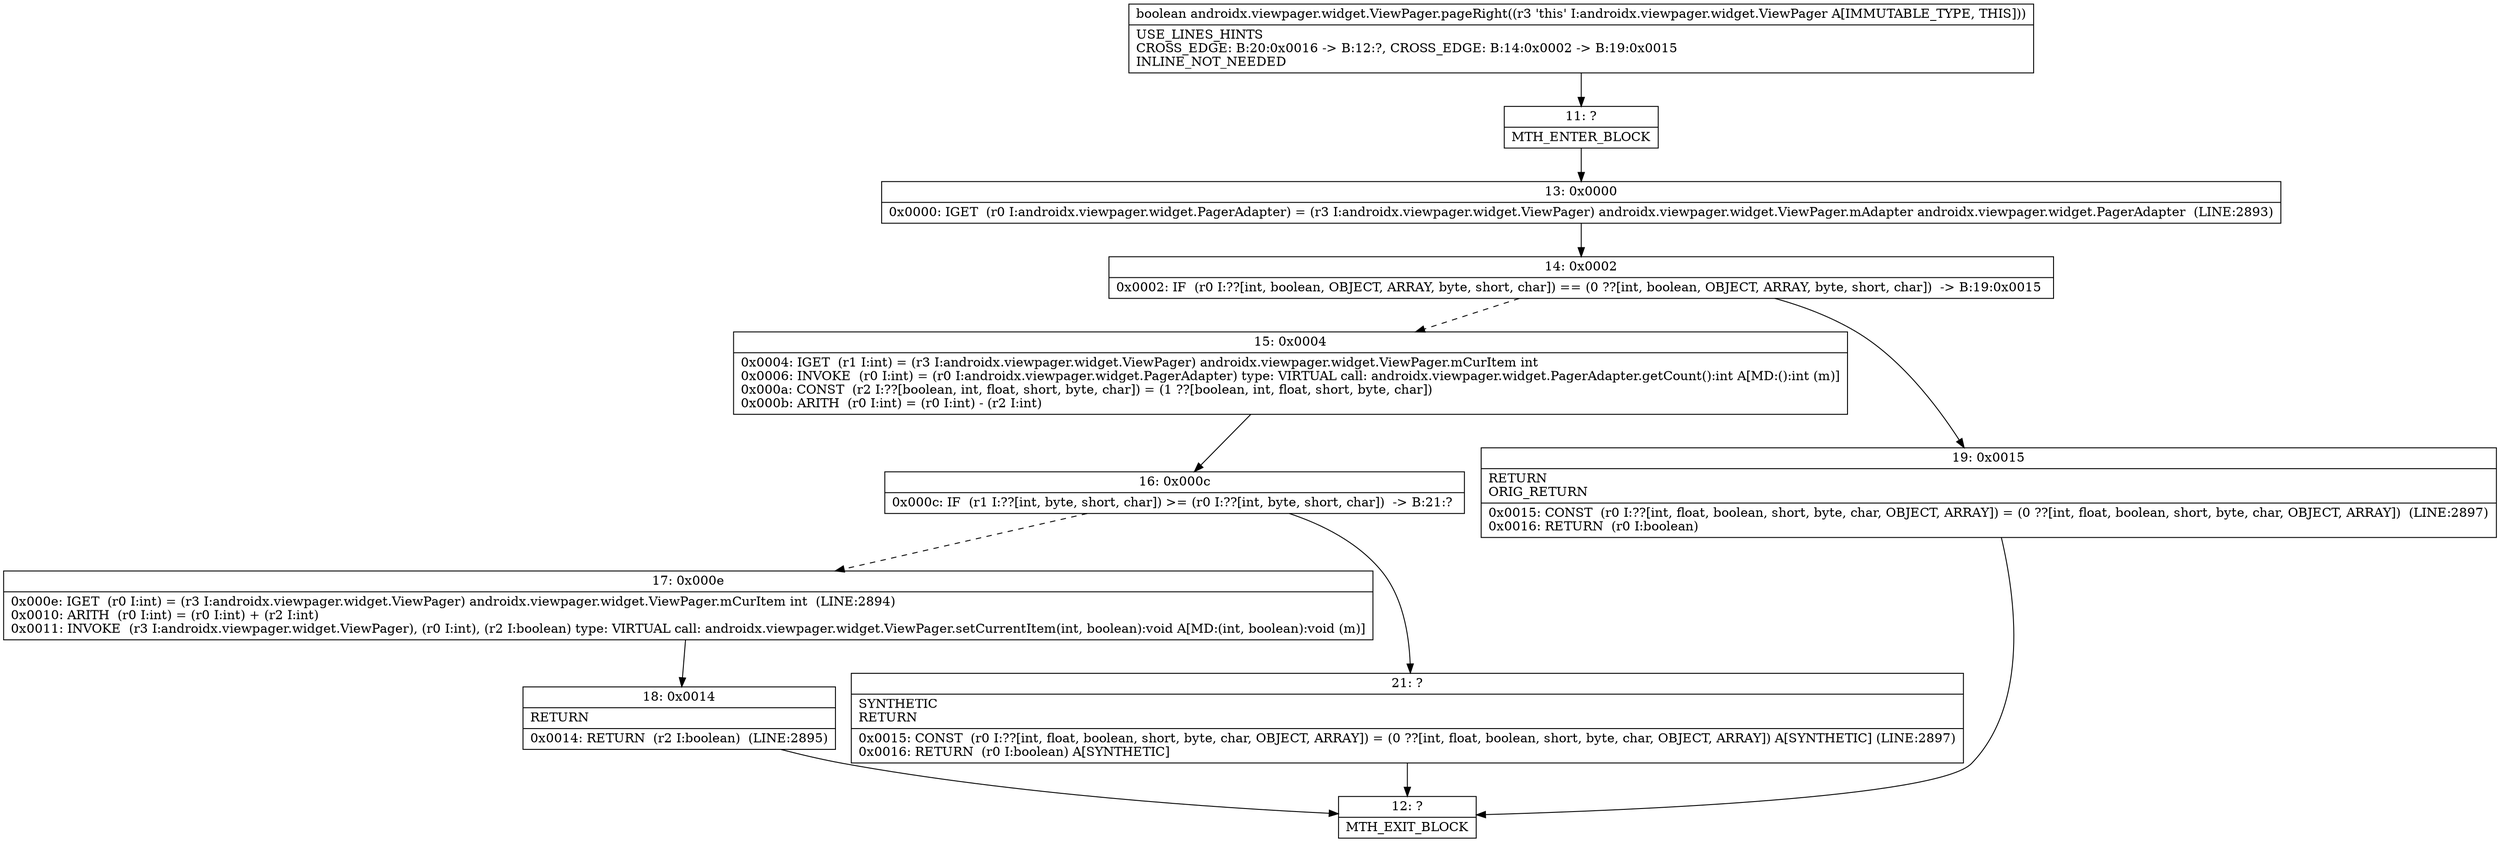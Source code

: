 digraph "CFG forandroidx.viewpager.widget.ViewPager.pageRight()Z" {
Node_11 [shape=record,label="{11\:\ ?|MTH_ENTER_BLOCK\l}"];
Node_13 [shape=record,label="{13\:\ 0x0000|0x0000: IGET  (r0 I:androidx.viewpager.widget.PagerAdapter) = (r3 I:androidx.viewpager.widget.ViewPager) androidx.viewpager.widget.ViewPager.mAdapter androidx.viewpager.widget.PagerAdapter  (LINE:2893)\l}"];
Node_14 [shape=record,label="{14\:\ 0x0002|0x0002: IF  (r0 I:??[int, boolean, OBJECT, ARRAY, byte, short, char]) == (0 ??[int, boolean, OBJECT, ARRAY, byte, short, char])  \-\> B:19:0x0015 \l}"];
Node_15 [shape=record,label="{15\:\ 0x0004|0x0004: IGET  (r1 I:int) = (r3 I:androidx.viewpager.widget.ViewPager) androidx.viewpager.widget.ViewPager.mCurItem int \l0x0006: INVOKE  (r0 I:int) = (r0 I:androidx.viewpager.widget.PagerAdapter) type: VIRTUAL call: androidx.viewpager.widget.PagerAdapter.getCount():int A[MD:():int (m)]\l0x000a: CONST  (r2 I:??[boolean, int, float, short, byte, char]) = (1 ??[boolean, int, float, short, byte, char]) \l0x000b: ARITH  (r0 I:int) = (r0 I:int) \- (r2 I:int) \l}"];
Node_16 [shape=record,label="{16\:\ 0x000c|0x000c: IF  (r1 I:??[int, byte, short, char]) \>= (r0 I:??[int, byte, short, char])  \-\> B:21:? \l}"];
Node_17 [shape=record,label="{17\:\ 0x000e|0x000e: IGET  (r0 I:int) = (r3 I:androidx.viewpager.widget.ViewPager) androidx.viewpager.widget.ViewPager.mCurItem int  (LINE:2894)\l0x0010: ARITH  (r0 I:int) = (r0 I:int) + (r2 I:int) \l0x0011: INVOKE  (r3 I:androidx.viewpager.widget.ViewPager), (r0 I:int), (r2 I:boolean) type: VIRTUAL call: androidx.viewpager.widget.ViewPager.setCurrentItem(int, boolean):void A[MD:(int, boolean):void (m)]\l}"];
Node_18 [shape=record,label="{18\:\ 0x0014|RETURN\l|0x0014: RETURN  (r2 I:boolean)  (LINE:2895)\l}"];
Node_12 [shape=record,label="{12\:\ ?|MTH_EXIT_BLOCK\l}"];
Node_21 [shape=record,label="{21\:\ ?|SYNTHETIC\lRETURN\l|0x0015: CONST  (r0 I:??[int, float, boolean, short, byte, char, OBJECT, ARRAY]) = (0 ??[int, float, boolean, short, byte, char, OBJECT, ARRAY]) A[SYNTHETIC] (LINE:2897)\l0x0016: RETURN  (r0 I:boolean) A[SYNTHETIC]\l}"];
Node_19 [shape=record,label="{19\:\ 0x0015|RETURN\lORIG_RETURN\l|0x0015: CONST  (r0 I:??[int, float, boolean, short, byte, char, OBJECT, ARRAY]) = (0 ??[int, float, boolean, short, byte, char, OBJECT, ARRAY])  (LINE:2897)\l0x0016: RETURN  (r0 I:boolean) \l}"];
MethodNode[shape=record,label="{boolean androidx.viewpager.widget.ViewPager.pageRight((r3 'this' I:androidx.viewpager.widget.ViewPager A[IMMUTABLE_TYPE, THIS]))  | USE_LINES_HINTS\lCROSS_EDGE: B:20:0x0016 \-\> B:12:?, CROSS_EDGE: B:14:0x0002 \-\> B:19:0x0015\lINLINE_NOT_NEEDED\l}"];
MethodNode -> Node_11;Node_11 -> Node_13;
Node_13 -> Node_14;
Node_14 -> Node_15[style=dashed];
Node_14 -> Node_19;
Node_15 -> Node_16;
Node_16 -> Node_17[style=dashed];
Node_16 -> Node_21;
Node_17 -> Node_18;
Node_18 -> Node_12;
Node_21 -> Node_12;
Node_19 -> Node_12;
}

